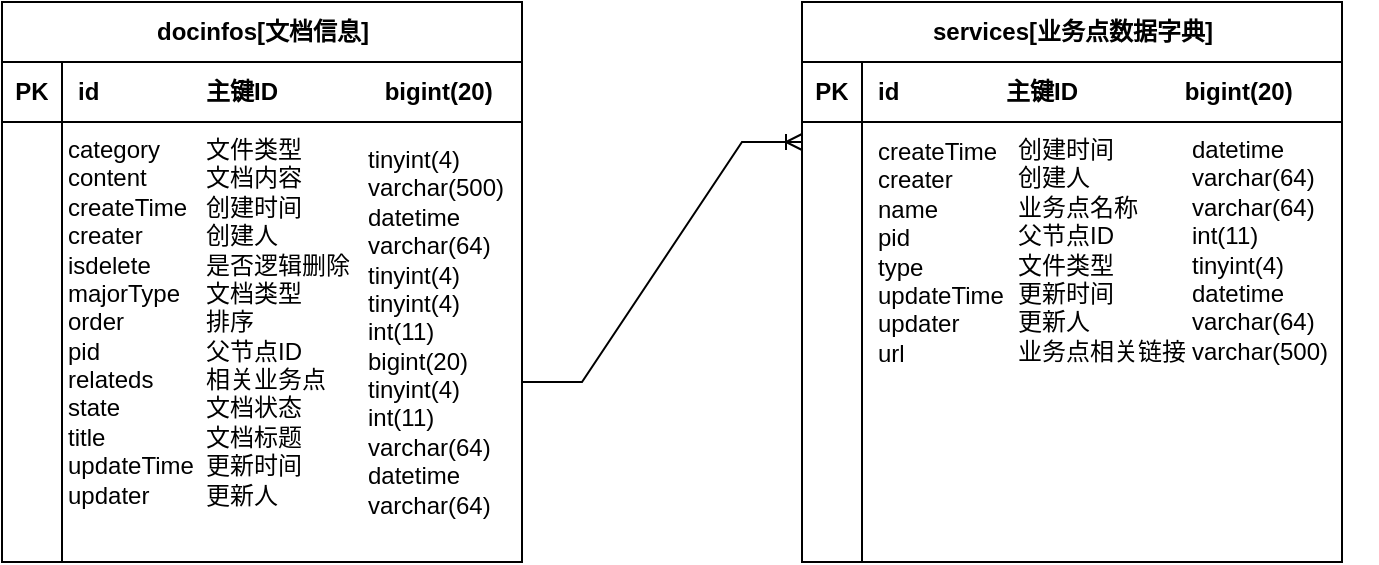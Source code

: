 <mxfile version="24.8.6">
  <diagram name="第 1 页" id="Xl0he6mp2-H9SdKPl5-K">
    <mxGraphModel dx="988" dy="461" grid="1" gridSize="10" guides="1" tooltips="1" connect="1" arrows="1" fold="1" page="1" pageScale="1" pageWidth="827" pageHeight="1169" math="0" shadow="0">
      <root>
        <mxCell id="0" />
        <mxCell id="1" parent="0" />
        <mxCell id="UHsx8w9YYD5Kn9FXAldK-1" value="docinfos[文档信息]" style="shape=table;startSize=30;container=1;collapsible=1;childLayout=tableLayout;fixedRows=1;rowLines=0;fontStyle=1;align=center;resizeLast=1;html=1;" vertex="1" parent="1">
          <mxGeometry x="140" y="60" width="260" height="280" as="geometry" />
        </mxCell>
        <mxCell id="UHsx8w9YYD5Kn9FXAldK-2" value="" style="shape=tableRow;horizontal=0;startSize=0;swimlaneHead=0;swimlaneBody=0;fillColor=none;collapsible=0;dropTarget=0;points=[[0,0.5],[1,0.5]];portConstraint=eastwest;top=0;left=0;right=0;bottom=1;" vertex="1" parent="UHsx8w9YYD5Kn9FXAldK-1">
          <mxGeometry y="30" width="260" height="30" as="geometry" />
        </mxCell>
        <mxCell id="UHsx8w9YYD5Kn9FXAldK-3" value="PK" style="shape=partialRectangle;connectable=0;fillColor=none;top=0;left=0;bottom=0;right=0;fontStyle=1;overflow=hidden;whiteSpace=wrap;html=1;" vertex="1" parent="UHsx8w9YYD5Kn9FXAldK-2">
          <mxGeometry width="30" height="30" as="geometry">
            <mxRectangle width="30" height="30" as="alternateBounds" />
          </mxGeometry>
        </mxCell>
        <mxCell id="UHsx8w9YYD5Kn9FXAldK-4" value="id&amp;nbsp; &amp;nbsp; &amp;nbsp; &amp;nbsp; &amp;nbsp; &amp;nbsp; &amp;nbsp; &amp;nbsp; 主键ID&amp;nbsp; &amp;nbsp; &amp;nbsp; &amp;nbsp; &amp;nbsp; &amp;nbsp; &amp;nbsp; &amp;nbsp; bigint(20)" style="shape=partialRectangle;connectable=0;fillColor=none;top=0;left=0;bottom=0;right=0;align=left;spacingLeft=6;fontStyle=1;overflow=hidden;whiteSpace=wrap;html=1;" vertex="1" parent="UHsx8w9YYD5Kn9FXAldK-2">
          <mxGeometry x="30" width="230" height="30" as="geometry">
            <mxRectangle width="230" height="30" as="alternateBounds" />
          </mxGeometry>
        </mxCell>
        <mxCell id="UHsx8w9YYD5Kn9FXAldK-5" value="" style="shape=tableRow;horizontal=0;startSize=0;swimlaneHead=0;swimlaneBody=0;fillColor=none;collapsible=0;dropTarget=0;points=[[0,0.5],[1,0.5]];portConstraint=eastwest;top=0;left=0;right=0;bottom=0;" vertex="1" parent="UHsx8w9YYD5Kn9FXAldK-1">
          <mxGeometry y="60" width="260" height="20" as="geometry" />
        </mxCell>
        <mxCell id="UHsx8w9YYD5Kn9FXAldK-6" value="" style="shape=partialRectangle;connectable=0;fillColor=none;top=0;left=0;bottom=0;right=0;editable=1;overflow=hidden;whiteSpace=wrap;html=1;" vertex="1" parent="UHsx8w9YYD5Kn9FXAldK-5">
          <mxGeometry width="30" height="20" as="geometry">
            <mxRectangle width="30" height="20" as="alternateBounds" />
          </mxGeometry>
        </mxCell>
        <mxCell id="UHsx8w9YYD5Kn9FXAldK-7" value="" style="shape=partialRectangle;connectable=0;fillColor=none;top=0;left=0;bottom=0;right=0;align=left;spacingLeft=6;overflow=hidden;whiteSpace=wrap;html=1;" vertex="1" parent="UHsx8w9YYD5Kn9FXAldK-5">
          <mxGeometry x="30" width="230" height="20" as="geometry">
            <mxRectangle width="230" height="20" as="alternateBounds" />
          </mxGeometry>
        </mxCell>
        <mxCell id="UHsx8w9YYD5Kn9FXAldK-8" value="" style="shape=tableRow;horizontal=0;startSize=0;swimlaneHead=0;swimlaneBody=0;fillColor=none;collapsible=0;dropTarget=0;points=[[0,0.5],[1,0.5]];portConstraint=eastwest;top=0;left=0;right=0;bottom=0;verticalAlign=top;strokeColor=default;" vertex="1" parent="UHsx8w9YYD5Kn9FXAldK-1">
          <mxGeometry y="80" width="260" height="20" as="geometry" />
        </mxCell>
        <mxCell id="UHsx8w9YYD5Kn9FXAldK-9" value="" style="shape=partialRectangle;connectable=0;fillColor=none;top=0;left=0;bottom=0;right=0;editable=1;overflow=hidden;whiteSpace=wrap;html=1;" vertex="1" parent="UHsx8w9YYD5Kn9FXAldK-8">
          <mxGeometry width="30" height="20" as="geometry">
            <mxRectangle width="30" height="20" as="alternateBounds" />
          </mxGeometry>
        </mxCell>
        <mxCell id="UHsx8w9YYD5Kn9FXAldK-10" value="" style="shape=partialRectangle;connectable=0;fillColor=none;top=0;left=0;bottom=0;right=0;align=left;spacingLeft=6;overflow=hidden;whiteSpace=wrap;html=1;" vertex="1" parent="UHsx8w9YYD5Kn9FXAldK-8">
          <mxGeometry x="30" width="230" height="20" as="geometry">
            <mxRectangle width="230" height="20" as="alternateBounds" />
          </mxGeometry>
        </mxCell>
        <mxCell id="UHsx8w9YYD5Kn9FXAldK-11" value="" style="shape=tableRow;horizontal=0;startSize=0;swimlaneHead=0;swimlaneBody=0;fillColor=none;collapsible=0;dropTarget=0;points=[[0,0.5],[1,0.5]];portConstraint=eastwest;top=0;left=0;right=0;bottom=0;" vertex="1" parent="UHsx8w9YYD5Kn9FXAldK-1">
          <mxGeometry y="100" width="260" height="20" as="geometry" />
        </mxCell>
        <mxCell id="UHsx8w9YYD5Kn9FXAldK-12" value="" style="shape=partialRectangle;connectable=0;fillColor=none;top=0;left=0;bottom=0;right=0;editable=1;overflow=hidden;whiteSpace=wrap;html=1;" vertex="1" parent="UHsx8w9YYD5Kn9FXAldK-11">
          <mxGeometry width="30" height="20" as="geometry">
            <mxRectangle width="30" height="20" as="alternateBounds" />
          </mxGeometry>
        </mxCell>
        <mxCell id="UHsx8w9YYD5Kn9FXAldK-13" value="" style="shape=partialRectangle;connectable=0;fillColor=none;top=0;left=0;bottom=0;right=0;align=left;spacingLeft=6;overflow=hidden;whiteSpace=wrap;html=1;" vertex="1" parent="UHsx8w9YYD5Kn9FXAldK-11">
          <mxGeometry x="30" width="230" height="20" as="geometry">
            <mxRectangle width="230" height="20" as="alternateBounds" />
          </mxGeometry>
        </mxCell>
        <mxCell id="UHsx8w9YYD5Kn9FXAldK-14" value="" style="shape=partialRectangle;connectable=0;fillColor=none;top=0;left=0;bottom=0;right=0;editable=1;overflow=hidden;whiteSpace=wrap;html=1;" vertex="1" parent="1">
          <mxGeometry x="150" y="170" width="30" height="20" as="geometry">
            <mxRectangle width="30" height="20" as="alternateBounds" />
          </mxGeometry>
        </mxCell>
        <mxCell id="UHsx8w9YYD5Kn9FXAldK-15" value="" style="line;strokeWidth=1;direction=south;html=1;spacing=1;" vertex="1" parent="1">
          <mxGeometry x="165" y="180" width="10" height="160" as="geometry" />
        </mxCell>
        <mxCell id="UHsx8w9YYD5Kn9FXAldK-16" value="" style="shape=tableRow;horizontal=0;startSize=0;swimlaneHead=0;swimlaneBody=0;fillColor=none;collapsible=0;dropTarget=0;points=[[0,0.5],[1,0.5]];portConstraint=eastwest;top=0;left=0;right=0;bottom=0;" vertex="1" parent="1">
          <mxGeometry x="150" y="195" width="180" height="20" as="geometry" />
        </mxCell>
        <mxCell id="UHsx8w9YYD5Kn9FXAldK-17" value="" style="shape=partialRectangle;connectable=0;fillColor=none;top=0;left=0;bottom=0;right=0;editable=1;overflow=hidden;whiteSpace=wrap;html=1;" vertex="1" parent="UHsx8w9YYD5Kn9FXAldK-16">
          <mxGeometry y="-9" width="30" height="20" as="geometry">
            <mxRectangle width="30" height="20" as="alternateBounds" />
          </mxGeometry>
        </mxCell>
        <mxCell id="UHsx8w9YYD5Kn9FXAldK-18" value="" style="shape=partialRectangle;connectable=0;fillColor=none;top=0;left=0;bottom=0;right=0;editable=1;overflow=hidden;whiteSpace=wrap;html=1;" vertex="1" parent="1">
          <mxGeometry x="150" y="153" width="30" height="20" as="geometry">
            <mxRectangle width="30" height="20" as="alternateBounds" />
          </mxGeometry>
        </mxCell>
        <mxCell id="UHsx8w9YYD5Kn9FXAldK-19" value="" style="shape=partialRectangle;connectable=0;fillColor=none;top=0;left=0;bottom=0;right=0;editable=1;overflow=hidden;whiteSpace=wrap;html=1;" vertex="1" parent="1">
          <mxGeometry x="150" y="137" width="30" height="20" as="geometry">
            <mxRectangle width="30" height="20" as="alternateBounds" />
          </mxGeometry>
        </mxCell>
        <mxCell id="UHsx8w9YYD5Kn9FXAldK-20" value="" style="shape=partialRectangle;connectable=0;fillColor=none;top=0;left=0;bottom=0;right=0;editable=1;overflow=hidden;whiteSpace=wrap;html=1;" vertex="1" parent="1">
          <mxGeometry x="150" y="200" width="30" height="20" as="geometry">
            <mxRectangle width="30" height="20" as="alternateBounds" />
          </mxGeometry>
        </mxCell>
        <mxCell id="UHsx8w9YYD5Kn9FXAldK-21" value="" style="shape=partialRectangle;connectable=0;fillColor=none;top=0;left=0;bottom=0;right=0;editable=1;overflow=hidden;whiteSpace=wrap;html=1;" vertex="1" parent="1">
          <mxGeometry x="150" y="215" width="30" height="20" as="geometry">
            <mxRectangle width="30" height="20" as="alternateBounds" />
          </mxGeometry>
        </mxCell>
        <mxCell id="UHsx8w9YYD5Kn9FXAldK-22" value="" style="shape=partialRectangle;connectable=0;fillColor=none;top=0;left=0;bottom=0;right=0;editable=1;overflow=hidden;whiteSpace=wrap;html=1;" vertex="1" parent="1">
          <mxGeometry x="150" y="229" width="30" height="20" as="geometry">
            <mxRectangle width="30" height="20" as="alternateBounds" />
          </mxGeometry>
        </mxCell>
        <mxCell id="UHsx8w9YYD5Kn9FXAldK-23" value="" style="shape=partialRectangle;connectable=0;fillColor=none;top=0;left=0;bottom=0;right=0;editable=1;overflow=hidden;whiteSpace=wrap;html=1;" vertex="1" parent="1">
          <mxGeometry x="150" y="244" width="30" height="20" as="geometry">
            <mxRectangle width="30" height="20" as="alternateBounds" />
          </mxGeometry>
        </mxCell>
        <mxCell id="UHsx8w9YYD5Kn9FXAldK-24" value="" style="shape=partialRectangle;connectable=0;fillColor=none;top=0;left=0;bottom=0;right=0;editable=1;overflow=hidden;whiteSpace=wrap;html=1;" vertex="1" parent="1">
          <mxGeometry x="150" y="260" width="30" height="20" as="geometry">
            <mxRectangle width="30" height="20" as="alternateBounds" />
          </mxGeometry>
        </mxCell>
        <mxCell id="UHsx8w9YYD5Kn9FXAldK-25" value="" style="shape=partialRectangle;connectable=0;fillColor=none;top=0;left=0;bottom=0;right=0;align=left;spacingLeft=6;overflow=hidden;whiteSpace=wrap;html=1;" vertex="1" parent="1">
          <mxGeometry x="180" y="260" width="150" height="20" as="geometry">
            <mxRectangle width="150" height="20" as="alternateBounds" />
          </mxGeometry>
        </mxCell>
        <mxCell id="UHsx8w9YYD5Kn9FXAldK-26" value="" style="shape=partialRectangle;connectable=0;fillColor=none;top=0;left=0;bottom=0;right=0;editable=1;overflow=hidden;whiteSpace=wrap;html=1;" vertex="1" parent="1">
          <mxGeometry x="150" y="277" width="30" height="20" as="geometry">
            <mxRectangle width="30" height="20" as="alternateBounds" />
          </mxGeometry>
        </mxCell>
        <mxCell id="UHsx8w9YYD5Kn9FXAldK-27" value="&lt;div&gt;&lt;span style=&quot;background-color: initial;&quot;&gt;文件类型&lt;/span&gt;&lt;/div&gt;&lt;div&gt;文档内容&lt;/div&gt;&lt;div&gt;创建时间&lt;/div&gt;&lt;div&gt;创建人&lt;/div&gt;&lt;div&gt;是否逻辑删除&lt;/div&gt;&lt;div&gt;文档类型&lt;/div&gt;&lt;div&gt;排序&lt;/div&gt;&lt;div&gt;父节点ID&lt;/div&gt;&lt;div&gt;相关业务点&lt;/div&gt;&lt;div&gt;文档状态&lt;/div&gt;文档标题&lt;div&gt;更新时间&lt;/div&gt;&lt;div&gt;更新人&lt;/div&gt;" style="shape=partialRectangle;connectable=0;fillColor=none;top=0;left=0;bottom=0;right=0;align=left;spacingLeft=6;overflow=hidden;whiteSpace=wrap;html=1;" vertex="1" parent="1">
          <mxGeometry x="234" y="120" width="90" height="200" as="geometry">
            <mxRectangle width="150" height="20" as="alternateBounds" />
          </mxGeometry>
        </mxCell>
        <mxCell id="UHsx8w9YYD5Kn9FXAldK-28" value="services[业务点数据字典]" style="shape=table;startSize=30;container=1;collapsible=1;childLayout=tableLayout;fixedRows=1;rowLines=0;fontStyle=1;align=center;resizeLast=1;html=1;" vertex="1" parent="1">
          <mxGeometry x="540" y="60" width="270" height="280" as="geometry" />
        </mxCell>
        <mxCell id="UHsx8w9YYD5Kn9FXAldK-29" value="" style="shape=tableRow;horizontal=0;startSize=0;swimlaneHead=0;swimlaneBody=0;fillColor=none;collapsible=0;dropTarget=0;points=[[0,0.5],[1,0.5]];portConstraint=eastwest;top=0;left=0;right=0;bottom=1;" vertex="1" parent="UHsx8w9YYD5Kn9FXAldK-28">
          <mxGeometry y="30" width="270" height="30" as="geometry" />
        </mxCell>
        <mxCell id="UHsx8w9YYD5Kn9FXAldK-30" value="PK" style="shape=partialRectangle;connectable=0;fillColor=none;top=0;left=0;bottom=0;right=0;fontStyle=1;overflow=hidden;whiteSpace=wrap;html=1;" vertex="1" parent="UHsx8w9YYD5Kn9FXAldK-29">
          <mxGeometry width="30" height="30" as="geometry">
            <mxRectangle width="30" height="30" as="alternateBounds" />
          </mxGeometry>
        </mxCell>
        <mxCell id="UHsx8w9YYD5Kn9FXAldK-31" value="id&amp;nbsp; &amp;nbsp; &amp;nbsp; &amp;nbsp; &amp;nbsp; &amp;nbsp; &amp;nbsp; &amp;nbsp; 主键ID&amp;nbsp; &amp;nbsp; &amp;nbsp; &amp;nbsp; &amp;nbsp; &amp;nbsp; &amp;nbsp; &amp;nbsp; bigint(20)" style="shape=partialRectangle;connectable=0;fillColor=none;top=0;left=0;bottom=0;right=0;align=left;spacingLeft=6;fontStyle=1;overflow=hidden;whiteSpace=wrap;html=1;" vertex="1" parent="UHsx8w9YYD5Kn9FXAldK-29">
          <mxGeometry x="30" width="240" height="30" as="geometry">
            <mxRectangle width="240" height="30" as="alternateBounds" />
          </mxGeometry>
        </mxCell>
        <mxCell id="UHsx8w9YYD5Kn9FXAldK-32" value="" style="shape=tableRow;horizontal=0;startSize=0;swimlaneHead=0;swimlaneBody=0;fillColor=none;collapsible=0;dropTarget=0;points=[[0,0.5],[1,0.5]];portConstraint=eastwest;top=0;left=0;right=0;bottom=0;" vertex="1" parent="UHsx8w9YYD5Kn9FXAldK-28">
          <mxGeometry y="60" width="270" height="20" as="geometry" />
        </mxCell>
        <mxCell id="UHsx8w9YYD5Kn9FXAldK-33" value="" style="shape=partialRectangle;connectable=0;fillColor=none;top=0;left=0;bottom=0;right=0;editable=1;overflow=hidden;whiteSpace=wrap;html=1;" vertex="1" parent="UHsx8w9YYD5Kn9FXAldK-32">
          <mxGeometry width="30" height="20" as="geometry">
            <mxRectangle width="30" height="20" as="alternateBounds" />
          </mxGeometry>
        </mxCell>
        <mxCell id="UHsx8w9YYD5Kn9FXAldK-34" value="" style="shape=partialRectangle;connectable=0;fillColor=none;top=0;left=0;bottom=0;right=0;align=left;spacingLeft=6;overflow=hidden;whiteSpace=wrap;html=1;" vertex="1" parent="UHsx8w9YYD5Kn9FXAldK-32">
          <mxGeometry x="30" width="240" height="20" as="geometry">
            <mxRectangle width="240" height="20" as="alternateBounds" />
          </mxGeometry>
        </mxCell>
        <mxCell id="UHsx8w9YYD5Kn9FXAldK-35" value="" style="shape=tableRow;horizontal=0;startSize=0;swimlaneHead=0;swimlaneBody=0;fillColor=none;collapsible=0;dropTarget=0;points=[[0,0.5],[1,0.5]];portConstraint=eastwest;top=0;left=0;right=0;bottom=0;verticalAlign=top;strokeColor=default;" vertex="1" parent="UHsx8w9YYD5Kn9FXAldK-28">
          <mxGeometry y="80" width="270" height="20" as="geometry" />
        </mxCell>
        <mxCell id="UHsx8w9YYD5Kn9FXAldK-36" value="" style="shape=partialRectangle;connectable=0;fillColor=none;top=0;left=0;bottom=0;right=0;editable=1;overflow=hidden;whiteSpace=wrap;html=1;" vertex="1" parent="UHsx8w9YYD5Kn9FXAldK-35">
          <mxGeometry width="30" height="20" as="geometry">
            <mxRectangle width="30" height="20" as="alternateBounds" />
          </mxGeometry>
        </mxCell>
        <mxCell id="UHsx8w9YYD5Kn9FXAldK-37" value="" style="shape=partialRectangle;connectable=0;fillColor=none;top=0;left=0;bottom=0;right=0;align=left;spacingLeft=6;overflow=hidden;whiteSpace=wrap;html=1;" vertex="1" parent="UHsx8w9YYD5Kn9FXAldK-35">
          <mxGeometry x="30" width="240" height="20" as="geometry">
            <mxRectangle width="240" height="20" as="alternateBounds" />
          </mxGeometry>
        </mxCell>
        <mxCell id="UHsx8w9YYD5Kn9FXAldK-38" value="" style="shape=tableRow;horizontal=0;startSize=0;swimlaneHead=0;swimlaneBody=0;fillColor=none;collapsible=0;dropTarget=0;points=[[0,0.5],[1,0.5]];portConstraint=eastwest;top=0;left=0;right=0;bottom=0;" vertex="1" parent="UHsx8w9YYD5Kn9FXAldK-28">
          <mxGeometry y="100" width="270" height="20" as="geometry" />
        </mxCell>
        <mxCell id="UHsx8w9YYD5Kn9FXAldK-39" value="" style="shape=partialRectangle;connectable=0;fillColor=none;top=0;left=0;bottom=0;right=0;editable=1;overflow=hidden;whiteSpace=wrap;html=1;" vertex="1" parent="UHsx8w9YYD5Kn9FXAldK-38">
          <mxGeometry width="30" height="20" as="geometry">
            <mxRectangle width="30" height="20" as="alternateBounds" />
          </mxGeometry>
        </mxCell>
        <mxCell id="UHsx8w9YYD5Kn9FXAldK-40" value="" style="shape=partialRectangle;connectable=0;fillColor=none;top=0;left=0;bottom=0;right=0;align=left;spacingLeft=6;overflow=hidden;whiteSpace=wrap;html=1;" vertex="1" parent="UHsx8w9YYD5Kn9FXAldK-38">
          <mxGeometry x="30" width="240" height="20" as="geometry">
            <mxRectangle width="240" height="20" as="alternateBounds" />
          </mxGeometry>
        </mxCell>
        <mxCell id="UHsx8w9YYD5Kn9FXAldK-41" value="" style="shape=partialRectangle;connectable=0;fillColor=none;top=0;left=0;bottom=0;right=0;editable=1;overflow=hidden;whiteSpace=wrap;html=1;" vertex="1" parent="1">
          <mxGeometry x="540" y="170" width="30" height="20" as="geometry">
            <mxRectangle width="30" height="20" as="alternateBounds" />
          </mxGeometry>
        </mxCell>
        <mxCell id="UHsx8w9YYD5Kn9FXAldK-42" value="" style="line;strokeWidth=1;direction=south;html=1;spacing=1;" vertex="1" parent="1">
          <mxGeometry x="565" y="180" width="10" height="160" as="geometry" />
        </mxCell>
        <mxCell id="UHsx8w9YYD5Kn9FXAldK-43" value="" style="shape=tableRow;horizontal=0;startSize=0;swimlaneHead=0;swimlaneBody=0;fillColor=none;collapsible=0;dropTarget=0;points=[[0,0.5],[1,0.5]];portConstraint=eastwest;top=0;left=0;right=0;bottom=0;" vertex="1" parent="1">
          <mxGeometry x="540" y="195" width="180" height="20" as="geometry" />
        </mxCell>
        <mxCell id="UHsx8w9YYD5Kn9FXAldK-44" value="" style="shape=partialRectangle;connectable=0;fillColor=none;top=0;left=0;bottom=0;right=0;editable=1;overflow=hidden;whiteSpace=wrap;html=1;" vertex="1" parent="UHsx8w9YYD5Kn9FXAldK-43">
          <mxGeometry y="-9" width="30" height="20" as="geometry">
            <mxRectangle width="30" height="20" as="alternateBounds" />
          </mxGeometry>
        </mxCell>
        <mxCell id="UHsx8w9YYD5Kn9FXAldK-45" value="" style="shape=partialRectangle;connectable=0;fillColor=none;top=0;left=0;bottom=0;right=0;editable=1;overflow=hidden;whiteSpace=wrap;html=1;" vertex="1" parent="1">
          <mxGeometry x="540" y="153" width="30" height="20" as="geometry">
            <mxRectangle width="30" height="20" as="alternateBounds" />
          </mxGeometry>
        </mxCell>
        <mxCell id="UHsx8w9YYD5Kn9FXAldK-46" value="" style="shape=partialRectangle;connectable=0;fillColor=none;top=0;left=0;bottom=0;right=0;editable=1;overflow=hidden;whiteSpace=wrap;html=1;" vertex="1" parent="1">
          <mxGeometry x="540" y="137" width="30" height="20" as="geometry">
            <mxRectangle width="30" height="20" as="alternateBounds" />
          </mxGeometry>
        </mxCell>
        <mxCell id="UHsx8w9YYD5Kn9FXAldK-47" value="" style="shape=partialRectangle;connectable=0;fillColor=none;top=0;left=0;bottom=0;right=0;editable=1;overflow=hidden;whiteSpace=wrap;html=1;" vertex="1" parent="1">
          <mxGeometry x="540" y="200" width="30" height="20" as="geometry">
            <mxRectangle width="30" height="20" as="alternateBounds" />
          </mxGeometry>
        </mxCell>
        <mxCell id="UHsx8w9YYD5Kn9FXAldK-48" value="" style="shape=partialRectangle;connectable=0;fillColor=none;top=0;left=0;bottom=0;right=0;editable=1;overflow=hidden;whiteSpace=wrap;html=1;" vertex="1" parent="1">
          <mxGeometry x="540" y="215" width="30" height="20" as="geometry">
            <mxRectangle width="30" height="20" as="alternateBounds" />
          </mxGeometry>
        </mxCell>
        <mxCell id="UHsx8w9YYD5Kn9FXAldK-49" value="" style="shape=partialRectangle;connectable=0;fillColor=none;top=0;left=0;bottom=0;right=0;editable=1;overflow=hidden;whiteSpace=wrap;html=1;" vertex="1" parent="1">
          <mxGeometry x="540" y="229" width="30" height="20" as="geometry">
            <mxRectangle width="30" height="20" as="alternateBounds" />
          </mxGeometry>
        </mxCell>
        <mxCell id="UHsx8w9YYD5Kn9FXAldK-50" value="" style="shape=partialRectangle;connectable=0;fillColor=none;top=0;left=0;bottom=0;right=0;editable=1;overflow=hidden;whiteSpace=wrap;html=1;" vertex="1" parent="1">
          <mxGeometry x="540" y="244" width="30" height="20" as="geometry">
            <mxRectangle width="30" height="20" as="alternateBounds" />
          </mxGeometry>
        </mxCell>
        <mxCell id="UHsx8w9YYD5Kn9FXAldK-51" value="" style="shape=partialRectangle;connectable=0;fillColor=none;top=0;left=0;bottom=0;right=0;editable=1;overflow=hidden;whiteSpace=wrap;html=1;" vertex="1" parent="1">
          <mxGeometry x="540" y="260" width="30" height="20" as="geometry">
            <mxRectangle width="30" height="20" as="alternateBounds" />
          </mxGeometry>
        </mxCell>
        <mxCell id="UHsx8w9YYD5Kn9FXAldK-52" value="" style="shape=partialRectangle;connectable=0;fillColor=none;top=0;left=0;bottom=0;right=0;align=left;spacingLeft=6;overflow=hidden;whiteSpace=wrap;html=1;" vertex="1" parent="1">
          <mxGeometry x="570" y="260" width="150" height="20" as="geometry">
            <mxRectangle width="150" height="20" as="alternateBounds" />
          </mxGeometry>
        </mxCell>
        <mxCell id="UHsx8w9YYD5Kn9FXAldK-53" value="" style="shape=partialRectangle;connectable=0;fillColor=none;top=0;left=0;bottom=0;right=0;editable=1;overflow=hidden;whiteSpace=wrap;html=1;" vertex="1" parent="1">
          <mxGeometry x="540" y="277" width="30" height="20" as="geometry">
            <mxRectangle width="30" height="20" as="alternateBounds" />
          </mxGeometry>
        </mxCell>
        <mxCell id="UHsx8w9YYD5Kn9FXAldK-54" value="&lt;div&gt;&lt;span style=&quot;background-color: initial;&quot;&gt;创建时间&lt;/span&gt;&lt;/div&gt;&lt;div&gt;创建人&lt;/div&gt;&lt;div&gt;业务点名称&lt;/div&gt;&lt;div&gt;父节点ID&lt;/div&gt;&lt;div&gt;文件类型&lt;/div&gt;&lt;div&gt;更新时间&lt;/div&gt;&lt;div&gt;更新人&lt;/div&gt;&lt;div&gt;业务点相关链接&lt;/div&gt;" style="shape=partialRectangle;connectable=0;fillColor=none;top=0;left=0;bottom=0;right=0;align=left;spacingLeft=6;overflow=hidden;whiteSpace=wrap;html=1;" vertex="1" parent="1">
          <mxGeometry x="640" y="119" width="100" height="130" as="geometry">
            <mxRectangle width="150" height="20" as="alternateBounds" />
          </mxGeometry>
        </mxCell>
        <mxCell id="UHsx8w9YYD5Kn9FXAldK-55" value="" style="edgeStyle=entityRelationEdgeStyle;fontSize=12;html=1;endArrow=ERoneToMany;rounded=0;entryX=0;entryY=0.5;entryDx=0;entryDy=0;" edge="1" parent="1" target="UHsx8w9YYD5Kn9FXAldK-32">
          <mxGeometry width="100" height="100" relative="1" as="geometry">
            <mxPoint x="400" y="250" as="sourcePoint" />
            <mxPoint x="440" y="140" as="targetPoint" />
          </mxGeometry>
        </mxCell>
        <mxCell id="UHsx8w9YYD5Kn9FXAldK-56" value="&lt;div&gt;&lt;span style=&quot;background-color: initial;&quot;&gt;category&lt;/span&gt;&lt;/div&gt;&lt;div&gt;content&lt;/div&gt;&lt;div&gt;createTime&lt;/div&gt;&lt;div&gt;creater&lt;/div&gt;&lt;div&gt;isdelete&lt;/div&gt;&lt;div&gt;majorType&lt;/div&gt;&lt;div&gt;order&lt;/div&gt;&lt;div&gt;pid&lt;/div&gt;&lt;div&gt;relateds&lt;/div&gt;&lt;div&gt;state&lt;/div&gt;title&lt;br&gt;&lt;div&gt;updateTime&lt;/div&gt;&lt;div&gt;updater&lt;/div&gt;" style="shape=partialRectangle;connectable=0;fillColor=none;top=0;left=0;bottom=0;right=0;align=left;spacingLeft=6;overflow=hidden;whiteSpace=wrap;html=1;" vertex="1" parent="1">
          <mxGeometry x="165" y="120" width="90" height="200" as="geometry">
            <mxRectangle width="150" height="20" as="alternateBounds" />
          </mxGeometry>
        </mxCell>
        <mxCell id="UHsx8w9YYD5Kn9FXAldK-57" value="&lt;div&gt;&lt;span style=&quot;background-color: initial;&quot;&gt;createTime&lt;/span&gt;&lt;/div&gt;&lt;div&gt;creater&lt;/div&gt;&lt;div&gt;name&lt;/div&gt;&lt;div&gt;pid&lt;/div&gt;&lt;div&gt;type&lt;/div&gt;&lt;div&gt;updateTime&lt;/div&gt;&lt;div&gt;updater&lt;/div&gt;&lt;div&gt;url&lt;/div&gt;" style="shape=partialRectangle;connectable=0;fillColor=none;top=0;left=0;bottom=0;right=0;align=left;spacingLeft=6;overflow=hidden;whiteSpace=wrap;html=1;" vertex="1" parent="1">
          <mxGeometry x="570" y="120" width="100" height="130" as="geometry">
            <mxRectangle width="150" height="20" as="alternateBounds" />
          </mxGeometry>
        </mxCell>
        <mxCell id="UHsx8w9YYD5Kn9FXAldK-58" value="&lt;div&gt;datetime&lt;/div&gt;&lt;div&gt;varchar(64)&lt;/div&gt;&lt;div&gt;varchar(64)&lt;/div&gt;&lt;div&gt;int(11)&lt;/div&gt;&lt;div&gt;tinyint(4)&lt;/div&gt;&lt;div&gt;datetime&lt;/div&gt;&lt;div&gt;varchar(64)&lt;/div&gt;&lt;div&gt;varchar(500)&lt;/div&gt;" style="shape=partialRectangle;connectable=0;fillColor=none;top=0;left=0;bottom=0;right=0;align=left;spacingLeft=6;overflow=hidden;whiteSpace=wrap;html=1;" vertex="1" parent="1">
          <mxGeometry x="727" y="119" width="100" height="130" as="geometry">
            <mxRectangle width="150" height="20" as="alternateBounds" />
          </mxGeometry>
        </mxCell>
        <mxCell id="UHsx8w9YYD5Kn9FXAldK-59" value="&lt;div&gt;&lt;span style=&quot;background-color: initial;&quot;&gt;tinyint(4)&lt;/span&gt;&lt;/div&gt;varchar(500)&lt;div&gt;datetime&lt;/div&gt;&lt;div&gt;varchar(64)&lt;/div&gt;tinyint(4)&lt;div&gt;tinyint(4)&lt;/div&gt;int(11)&lt;div&gt;bigint(20)&lt;/div&gt;&lt;div&gt;&lt;span style=&quot;background-color: initial;&quot;&gt;tinyint(4)&lt;/span&gt;&lt;/div&gt;&lt;div&gt;&lt;span style=&quot;background-color: initial;&quot;&gt;int(11)&lt;/span&gt;&lt;/div&gt;varchar(64)&lt;div&gt;datetime&lt;/div&gt;&lt;div&gt;varchar(64)&lt;/div&gt;" style="shape=partialRectangle;connectable=0;fillColor=none;top=0;left=0;bottom=0;right=0;align=left;spacingLeft=6;overflow=hidden;whiteSpace=wrap;html=1;" vertex="1" parent="1">
          <mxGeometry x="315" y="125" width="90" height="200" as="geometry">
            <mxRectangle width="150" height="20" as="alternateBounds" />
          </mxGeometry>
        </mxCell>
      </root>
    </mxGraphModel>
  </diagram>
</mxfile>
